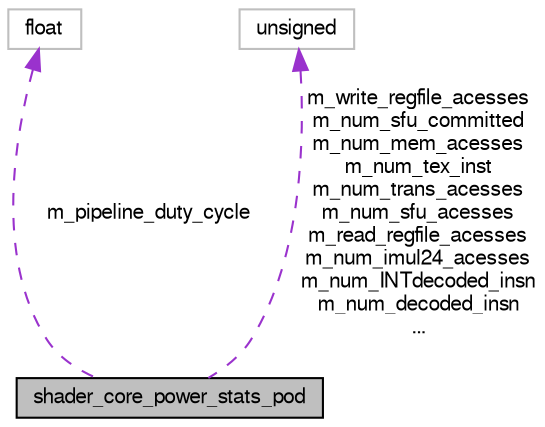 digraph G
{
  bgcolor="transparent";
  edge [fontname="FreeSans",fontsize="10",labelfontname="FreeSans",labelfontsize="10"];
  node [fontname="FreeSans",fontsize="10",shape=record];
  Node1 [label="shader_core_power_stats_pod",height=0.2,width=0.4,color="black", fillcolor="grey75", style="filled" fontcolor="black"];
  Node2 -> Node1 [dir=back,color="darkorchid3",fontsize="10",style="dashed",label="m_pipeline_duty_cycle",fontname="FreeSans"];
  Node2 [label="float",height=0.2,width=0.4,color="grey75"];
  Node3 -> Node1 [dir=back,color="darkorchid3",fontsize="10",style="dashed",label="m_write_regfile_acesses\nm_num_sfu_committed\nm_num_mem_acesses\nm_num_tex_inst\nm_num_trans_acesses\nm_num_sfu_acesses\nm_read_regfile_acesses\nm_num_imul24_acesses\nm_num_INTdecoded_insn\nm_num_decoded_insn\n...",fontname="FreeSans"];
  Node3 [label="unsigned",height=0.2,width=0.4,color="grey75"];
}
